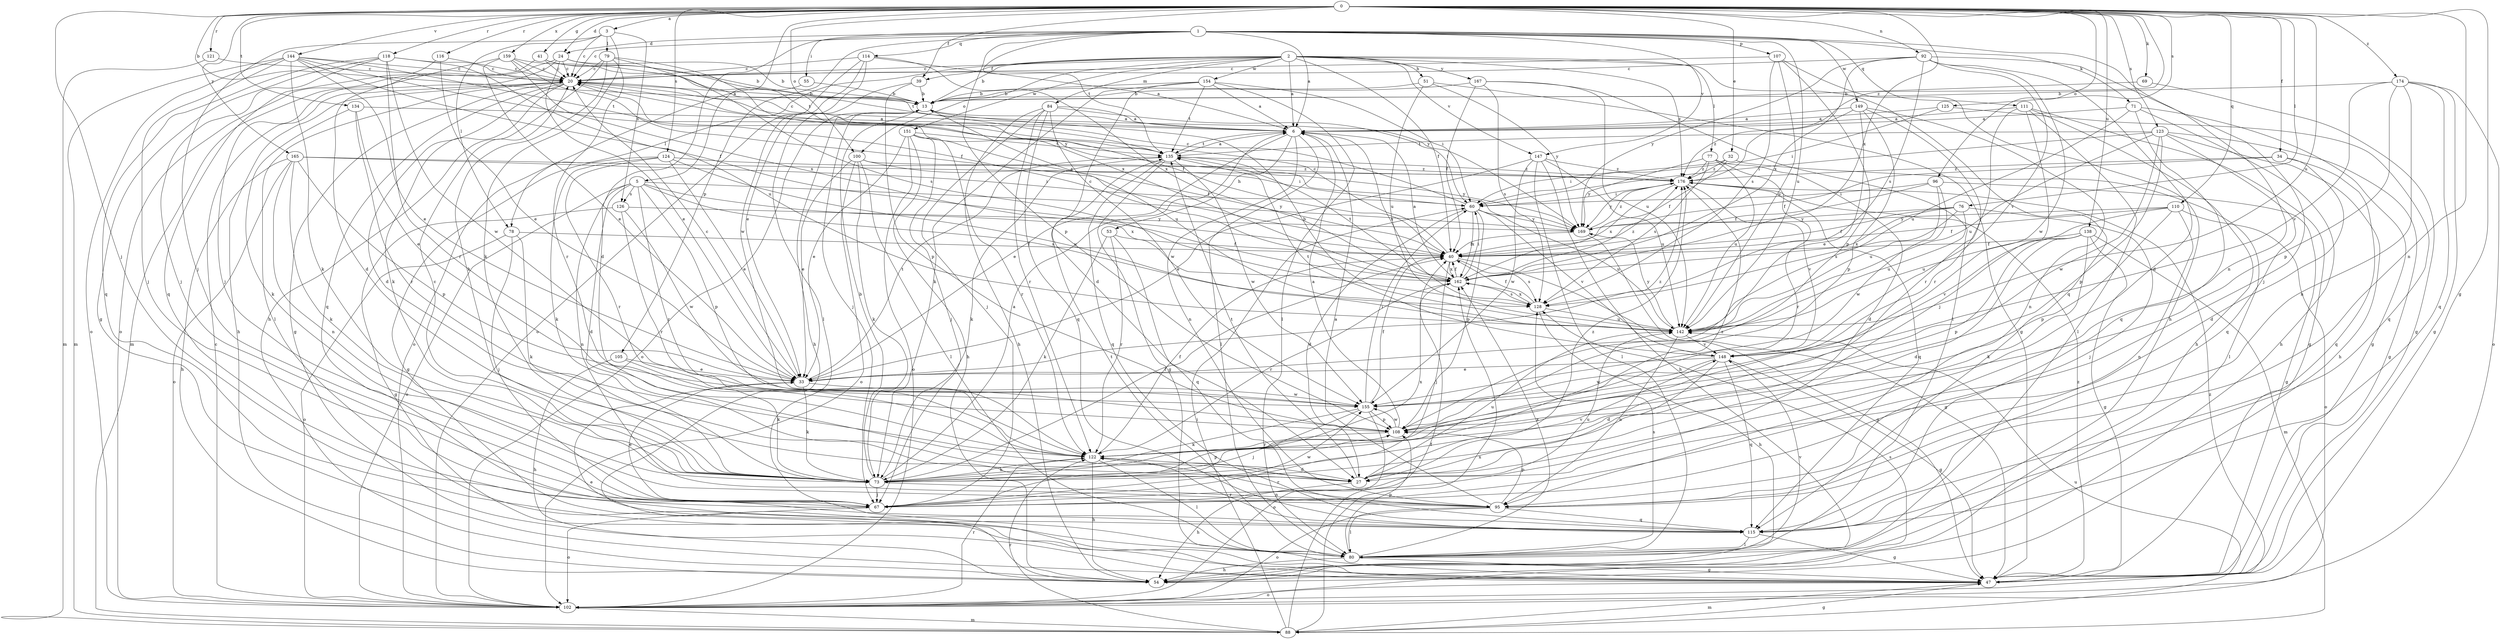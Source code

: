 strict digraph  {
0;
1;
2;
3;
5;
6;
13;
20;
24;
27;
32;
33;
34;
39;
40;
41;
47;
51;
53;
54;
55;
60;
67;
69;
71;
73;
76;
77;
78;
79;
80;
84;
88;
92;
95;
96;
100;
102;
105;
107;
108;
110;
111;
114;
115;
116;
118;
121;
122;
123;
124;
125;
126;
128;
134;
135;
138;
142;
144;
147;
148;
149;
151;
154;
155;
159;
162;
165;
167;
169;
174;
176;
0 -> 3  [label=a];
0 -> 5  [label=a];
0 -> 13  [label=b];
0 -> 24  [label=d];
0 -> 32  [label=e];
0 -> 34  [label=f];
0 -> 39  [label=f];
0 -> 41  [label=g];
0 -> 47  [label=g];
0 -> 67  [label=j];
0 -> 69  [label=k];
0 -> 76  [label=l];
0 -> 92  [label=n];
0 -> 95  [label=n];
0 -> 96  [label=o];
0 -> 100  [label=o];
0 -> 110  [label=q];
0 -> 116  [label=r];
0 -> 118  [label=r];
0 -> 121  [label=r];
0 -> 123  [label=s];
0 -> 124  [label=s];
0 -> 125  [label=s];
0 -> 134  [label=t];
0 -> 138  [label=u];
0 -> 142  [label=u];
0 -> 144  [label=v];
0 -> 159  [label=x];
0 -> 162  [label=x];
0 -> 165  [label=y];
0 -> 174  [label=z];
0 -> 176  [label=z];
1 -> 6  [label=a];
1 -> 20  [label=c];
1 -> 24  [label=d];
1 -> 27  [label=d];
1 -> 55  [label=i];
1 -> 71  [label=k];
1 -> 95  [label=n];
1 -> 105  [label=p];
1 -> 107  [label=p];
1 -> 108  [label=p];
1 -> 111  [label=q];
1 -> 114  [label=q];
1 -> 135  [label=t];
1 -> 142  [label=u];
1 -> 147  [label=v];
1 -> 149  [label=w];
2 -> 6  [label=a];
2 -> 13  [label=b];
2 -> 20  [label=c];
2 -> 39  [label=f];
2 -> 40  [label=f];
2 -> 51  [label=h];
2 -> 77  [label=l];
2 -> 78  [label=l];
2 -> 84  [label=m];
2 -> 100  [label=o];
2 -> 115  [label=q];
2 -> 147  [label=v];
2 -> 151  [label=w];
2 -> 154  [label=w];
2 -> 167  [label=y];
2 -> 176  [label=z];
3 -> 20  [label=c];
3 -> 67  [label=j];
3 -> 73  [label=k];
3 -> 78  [label=l];
3 -> 79  [label=l];
3 -> 126  [label=s];
5 -> 27  [label=d];
5 -> 95  [label=n];
5 -> 102  [label=o];
5 -> 108  [label=p];
5 -> 122  [label=r];
5 -> 126  [label=s];
5 -> 128  [label=s];
5 -> 162  [label=x];
5 -> 169  [label=y];
6 -> 20  [label=c];
6 -> 33  [label=e];
6 -> 53  [label=h];
6 -> 80  [label=l];
6 -> 95  [label=n];
6 -> 128  [label=s];
6 -> 135  [label=t];
13 -> 6  [label=a];
13 -> 54  [label=h];
13 -> 67  [label=j];
13 -> 102  [label=o];
13 -> 142  [label=u];
20 -> 13  [label=b];
20 -> 27  [label=d];
20 -> 40  [label=f];
20 -> 47  [label=g];
20 -> 54  [label=h];
20 -> 73  [label=k];
20 -> 80  [label=l];
20 -> 115  [label=q];
24 -> 13  [label=b];
24 -> 20  [label=c];
24 -> 33  [label=e];
24 -> 67  [label=j];
24 -> 88  [label=m];
24 -> 135  [label=t];
27 -> 54  [label=h];
27 -> 135  [label=t];
27 -> 142  [label=u];
27 -> 176  [label=z];
32 -> 40  [label=f];
32 -> 60  [label=i];
32 -> 80  [label=l];
32 -> 176  [label=z];
33 -> 20  [label=c];
33 -> 73  [label=k];
33 -> 135  [label=t];
33 -> 155  [label=w];
33 -> 176  [label=z];
34 -> 27  [label=d];
34 -> 40  [label=f];
34 -> 115  [label=q];
34 -> 176  [label=z];
39 -> 13  [label=b];
39 -> 80  [label=l];
39 -> 108  [label=p];
40 -> 20  [label=c];
40 -> 47  [label=g];
40 -> 67  [label=j];
40 -> 128  [label=s];
40 -> 162  [label=x];
41 -> 13  [label=b];
41 -> 20  [label=c];
41 -> 102  [label=o];
41 -> 135  [label=t];
47 -> 33  [label=e];
47 -> 88  [label=m];
47 -> 102  [label=o];
47 -> 176  [label=z];
51 -> 13  [label=b];
51 -> 47  [label=g];
51 -> 142  [label=u];
51 -> 169  [label=y];
53 -> 40  [label=f];
53 -> 73  [label=k];
53 -> 115  [label=q];
53 -> 122  [label=r];
55 -> 13  [label=b];
55 -> 102  [label=o];
60 -> 20  [label=c];
60 -> 27  [label=d];
60 -> 108  [label=p];
60 -> 142  [label=u];
60 -> 148  [label=v];
60 -> 162  [label=x];
60 -> 169  [label=y];
67 -> 33  [label=e];
67 -> 102  [label=o];
67 -> 142  [label=u];
67 -> 155  [label=w];
69 -> 13  [label=b];
69 -> 47  [label=g];
71 -> 6  [label=a];
71 -> 47  [label=g];
71 -> 54  [label=h];
71 -> 115  [label=q];
71 -> 142  [label=u];
73 -> 6  [label=a];
73 -> 13  [label=b];
73 -> 20  [label=c];
73 -> 40  [label=f];
73 -> 67  [label=j];
73 -> 95  [label=n];
73 -> 108  [label=p];
73 -> 148  [label=v];
73 -> 162  [label=x];
73 -> 176  [label=z];
76 -> 40  [label=f];
76 -> 67  [label=j];
76 -> 128  [label=s];
76 -> 142  [label=u];
76 -> 162  [label=x];
76 -> 169  [label=y];
77 -> 27  [label=d];
77 -> 122  [label=r];
77 -> 128  [label=s];
77 -> 142  [label=u];
77 -> 169  [label=y];
77 -> 176  [label=z];
78 -> 40  [label=f];
78 -> 67  [label=j];
78 -> 73  [label=k];
78 -> 102  [label=o];
79 -> 20  [label=c];
79 -> 54  [label=h];
79 -> 73  [label=k];
79 -> 122  [label=r];
79 -> 128  [label=s];
79 -> 162  [label=x];
80 -> 47  [label=g];
80 -> 54  [label=h];
80 -> 108  [label=p];
80 -> 128  [label=s];
80 -> 135  [label=t];
80 -> 148  [label=v];
80 -> 162  [label=x];
84 -> 6  [label=a];
84 -> 54  [label=h];
84 -> 60  [label=i];
84 -> 67  [label=j];
84 -> 115  [label=q];
84 -> 122  [label=r];
84 -> 155  [label=w];
88 -> 40  [label=f];
88 -> 47  [label=g];
88 -> 60  [label=i];
88 -> 122  [label=r];
88 -> 142  [label=u];
88 -> 162  [label=x];
92 -> 20  [label=c];
92 -> 27  [label=d];
92 -> 67  [label=j];
92 -> 128  [label=s];
92 -> 148  [label=v];
92 -> 155  [label=w];
92 -> 162  [label=x];
92 -> 169  [label=y];
95 -> 6  [label=a];
95 -> 80  [label=l];
95 -> 102  [label=o];
95 -> 108  [label=p];
95 -> 115  [label=q];
95 -> 122  [label=r];
96 -> 40  [label=f];
96 -> 47  [label=g];
96 -> 60  [label=i];
96 -> 142  [label=u];
96 -> 155  [label=w];
100 -> 33  [label=e];
100 -> 60  [label=i];
100 -> 73  [label=k];
100 -> 80  [label=l];
100 -> 102  [label=o];
100 -> 176  [label=z];
102 -> 20  [label=c];
102 -> 88  [label=m];
102 -> 122  [label=r];
102 -> 128  [label=s];
102 -> 176  [label=z];
105 -> 33  [label=e];
105 -> 54  [label=h];
105 -> 73  [label=k];
107 -> 20  [label=c];
107 -> 54  [label=h];
107 -> 108  [label=p];
107 -> 128  [label=s];
107 -> 142  [label=u];
108 -> 6  [label=a];
108 -> 122  [label=r];
108 -> 155  [label=w];
110 -> 40  [label=f];
110 -> 95  [label=n];
110 -> 102  [label=o];
110 -> 108  [label=p];
110 -> 142  [label=u];
110 -> 169  [label=y];
111 -> 6  [label=a];
111 -> 47  [label=g];
111 -> 54  [label=h];
111 -> 67  [label=j];
111 -> 80  [label=l];
111 -> 122  [label=r];
114 -> 6  [label=a];
114 -> 20  [label=c];
114 -> 33  [label=e];
114 -> 102  [label=o];
114 -> 155  [label=w];
114 -> 162  [label=x];
115 -> 47  [label=g];
115 -> 80  [label=l];
115 -> 122  [label=r];
116 -> 20  [label=c];
116 -> 33  [label=e];
116 -> 115  [label=q];
118 -> 20  [label=c];
118 -> 47  [label=g];
118 -> 67  [label=j];
118 -> 115  [label=q];
118 -> 122  [label=r];
118 -> 142  [label=u];
118 -> 155  [label=w];
121 -> 20  [label=c];
121 -> 88  [label=m];
122 -> 27  [label=d];
122 -> 40  [label=f];
122 -> 54  [label=h];
122 -> 73  [label=k];
122 -> 80  [label=l];
123 -> 47  [label=g];
123 -> 54  [label=h];
123 -> 60  [label=i];
123 -> 108  [label=p];
123 -> 115  [label=q];
123 -> 135  [label=t];
123 -> 142  [label=u];
123 -> 155  [label=w];
124 -> 33  [label=e];
124 -> 47  [label=g];
124 -> 73  [label=k];
124 -> 122  [label=r];
124 -> 142  [label=u];
124 -> 176  [label=z];
125 -> 6  [label=a];
125 -> 60  [label=i];
125 -> 115  [label=q];
126 -> 47  [label=g];
126 -> 122  [label=r];
126 -> 155  [label=w];
126 -> 169  [label=y];
128 -> 40  [label=f];
128 -> 54  [label=h];
128 -> 142  [label=u];
128 -> 162  [label=x];
134 -> 6  [label=a];
134 -> 33  [label=e];
134 -> 73  [label=k];
134 -> 122  [label=r];
135 -> 6  [label=a];
135 -> 47  [label=g];
135 -> 73  [label=k];
135 -> 115  [label=q];
135 -> 155  [label=w];
135 -> 169  [label=y];
135 -> 176  [label=z];
138 -> 27  [label=d];
138 -> 40  [label=f];
138 -> 47  [label=g];
138 -> 73  [label=k];
138 -> 88  [label=m];
138 -> 108  [label=p];
138 -> 148  [label=v];
142 -> 13  [label=b];
142 -> 95  [label=n];
142 -> 148  [label=v];
142 -> 169  [label=y];
144 -> 20  [label=c];
144 -> 33  [label=e];
144 -> 40  [label=f];
144 -> 67  [label=j];
144 -> 73  [label=k];
144 -> 88  [label=m];
144 -> 102  [label=o];
144 -> 135  [label=t];
144 -> 169  [label=y];
147 -> 33  [label=e];
147 -> 54  [label=h];
147 -> 80  [label=l];
147 -> 142  [label=u];
147 -> 155  [label=w];
147 -> 176  [label=z];
148 -> 27  [label=d];
148 -> 33  [label=e];
148 -> 47  [label=g];
148 -> 115  [label=q];
148 -> 135  [label=t];
148 -> 155  [label=w];
149 -> 6  [label=a];
149 -> 33  [label=e];
149 -> 95  [label=n];
149 -> 108  [label=p];
149 -> 122  [label=r];
149 -> 176  [label=z];
151 -> 33  [label=e];
151 -> 40  [label=f];
151 -> 54  [label=h];
151 -> 67  [label=j];
151 -> 102  [label=o];
151 -> 122  [label=r];
151 -> 135  [label=t];
154 -> 6  [label=a];
154 -> 13  [label=b];
154 -> 27  [label=d];
154 -> 60  [label=i];
154 -> 73  [label=k];
154 -> 80  [label=l];
154 -> 135  [label=t];
155 -> 40  [label=f];
155 -> 60  [label=i];
155 -> 67  [label=j];
155 -> 73  [label=k];
155 -> 102  [label=o];
155 -> 108  [label=p];
159 -> 20  [label=c];
159 -> 27  [label=d];
159 -> 33  [label=e];
159 -> 40  [label=f];
159 -> 162  [label=x];
159 -> 169  [label=y];
162 -> 6  [label=a];
162 -> 20  [label=c];
162 -> 40  [label=f];
162 -> 60  [label=i];
162 -> 122  [label=r];
162 -> 128  [label=s];
162 -> 135  [label=t];
162 -> 176  [label=z];
165 -> 54  [label=h];
165 -> 60  [label=i];
165 -> 73  [label=k];
165 -> 95  [label=n];
165 -> 102  [label=o];
165 -> 108  [label=p];
165 -> 176  [label=z];
167 -> 13  [label=b];
167 -> 40  [label=f];
167 -> 80  [label=l];
167 -> 128  [label=s];
167 -> 142  [label=u];
169 -> 40  [label=f];
169 -> 47  [label=g];
169 -> 176  [label=z];
174 -> 13  [label=b];
174 -> 47  [label=g];
174 -> 95  [label=n];
174 -> 102  [label=o];
174 -> 108  [label=p];
174 -> 115  [label=q];
174 -> 148  [label=v];
176 -> 60  [label=i];
176 -> 115  [label=q];
176 -> 148  [label=v];
176 -> 162  [label=x];
176 -> 169  [label=y];
}
